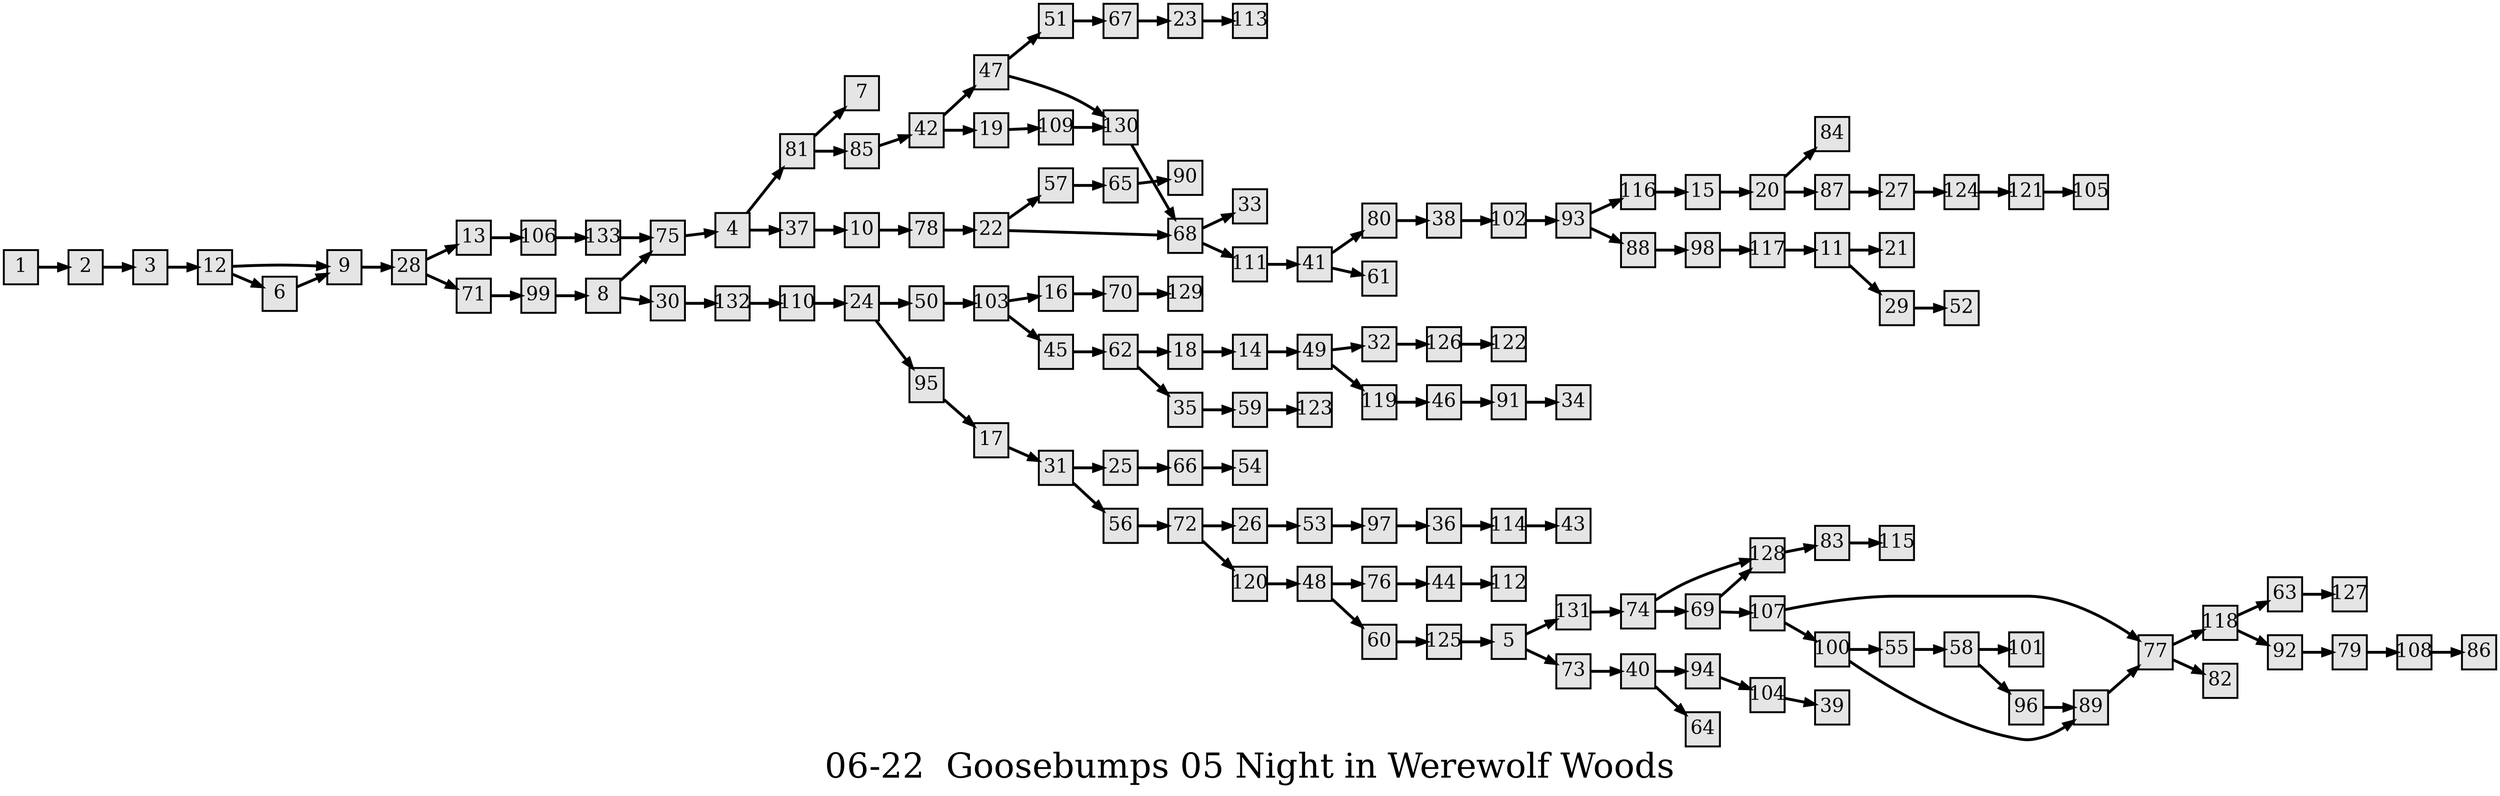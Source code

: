 digraph g{
  graph [ label="06-22  Goosebumps 05 Night in Werewolf Woods" rankdir=LR, ordering=out, fontsize=36, nodesep="0.35", ranksep="0.45"];
  node  [shape=rect, penwidth=2, fontsize=20, style=filled, fillcolor=grey90, margin="0,0", labelfloat=true, regular=true, fixedsize=true];
  edge  [labelfloat=true, penwidth=3, fontsize=12];
  // ---;
  // group  : Katz;
  // id     : 06-22;
  // gbid   : 1203;
  // series : Give Yourself Goosebumps;
  // title  : Night in Werewolf Woods;
  // author : R.L. Stine;
  // credit:;
  // - name : Yee-Ann Wong;
  // role : encoder;
  // date : 2017-08-24;
  // - name : Jeremy Douglass;
  // role : editor;
  // date : 2017-10-19;
  // render:;
  // - name   : small;
  // styles : gvStyles-small.txt;
  // engine : dot;
  // comment: >;
  
  // ---;
  
  // From | To | Label;
  
  1 -> 2;
  2 -> 3;
  3 -> 12;
  4 -> 81;
  4 -> 37;
  5 -> 131;
  5 -> 73;
  6 -> 9;
  8 -> 75;
  8 -> 30;
  9 -> 28;
  10 -> 78;
  11 -> 21;
  11 -> 29;
  12 -> 9;
  12 -> 6;
  13 -> 106;
  14 -> 49;
  15 -> 20;
  16 -> 70;
  17 -> 31;
  18 -> 14;
  19 -> 109;
  20 -> 84;
  20 -> 87;
  22 -> 57;
  22 -> 68;
  23 -> 113;
  24 -> 50;
  24 -> 95;
  25 -> 66;
  26 -> 53;
  27 -> 124;
  28 -> 13;
  28 -> 71;
  29 -> 52;
  30 -> 132;
  31 -> 25;
  31 -> 56;
  32 -> 126;
  35 -> 59;
  36 -> 114;
  37 -> 10;
  38 -> 102;
  40 -> 94;
  40 -> 64;
  41 -> 80;
  41 -> 61;
  42 -> 47;
  42 -> 19;
  44 -> 112;
  45 -> 62;
  46 -> 91;
  47 -> 51;
  47 -> 130;
  48 -> 76;
  48 -> 60;
  49 -> 32;
  49 -> 119;
  50 -> 103;
  51 -> 67;
  53 -> 97;
  55 -> 58;
  56 -> 72;
  57 -> 65;
  58 -> 101;
  58 -> 96;
  59 -> 123;
  60 -> 125;
  62 -> 18;
  62 -> 35;
  63 -> 127;
  65 -> 90;
  66 -> 54;
  67 -> 23;
  68 -> 33;
  68 -> 111;
  69 -> 128;
  69 -> 107;
  70 -> 129;
  71 -> 99;
  72 -> 26;
  72 -> 120;
  73 -> 40;
  74 -> 128;
  74 -> 69;
  75 -> 4;
  76 -> 44;
  77 -> 118;
  77 -> 82;
  78 -> 22;
  79 -> 108;
  80 -> 38;
  81 -> 85;
  81 -> 7;
  83 -> 115;
  85 -> 42;
  87 -> 27;
  88 -> 98;
  89 -> 77;
  91 -> 34;
  92 -> 79;
  93 -> 116;
  93 -> 88;
  94 -> 104;
  95 -> 17;
  96 -> 89;
  97 -> 36;
  98 -> 117;
  99 -> 8;
  100 -> 55;
  100 -> 89;
  102 -> 93;
  103 -> 16;
  103 -> 45;
  104 -> 39;
  106 -> 133;
  107 -> 77;
  107 -> 100;
  108 -> 86;
  109 -> 130;
  110 -> 24;
  111 -> 41;
  114 -> 43;
  116 -> 15;
  117 -> 11;
  118 -> 63;
  118 -> 92;
  119 -> 46;
  120 -> 48;
  121 -> 105;
  124 -> 121;
  125 -> 5;
  126 -> 122;
  128 -> 83;
  130 -> 68;
  131 -> 74;
  132 -> 110;
  133 -> 75;
}

